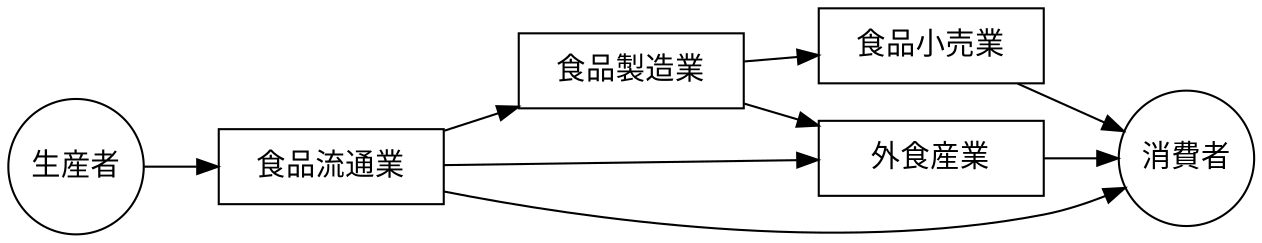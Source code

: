 digraph market_vegetables {
  graph [rankdir = LR]

  node [shape = box,
        fontname = Helvetica,
        style = filled,
        fillcolor = white, 
        width = 1.5,
        fixedsize = true]
  食品流通業; 食品製造業; 食品小売業; 外食産業
  node [shape = circle,
        width = 0.9,
        fixedsize = true]
  生産者; 消費者

  edge [fontname = Helvetica]
  生産者->食品流通業
  食品流通業->食品製造業
  食品製造業->食品小売業
  食品小売業->消費者
  外食産業->消費者
  食品流通業->消費者
  食品流通業->外食産業
  食品製造業->外食産業
}